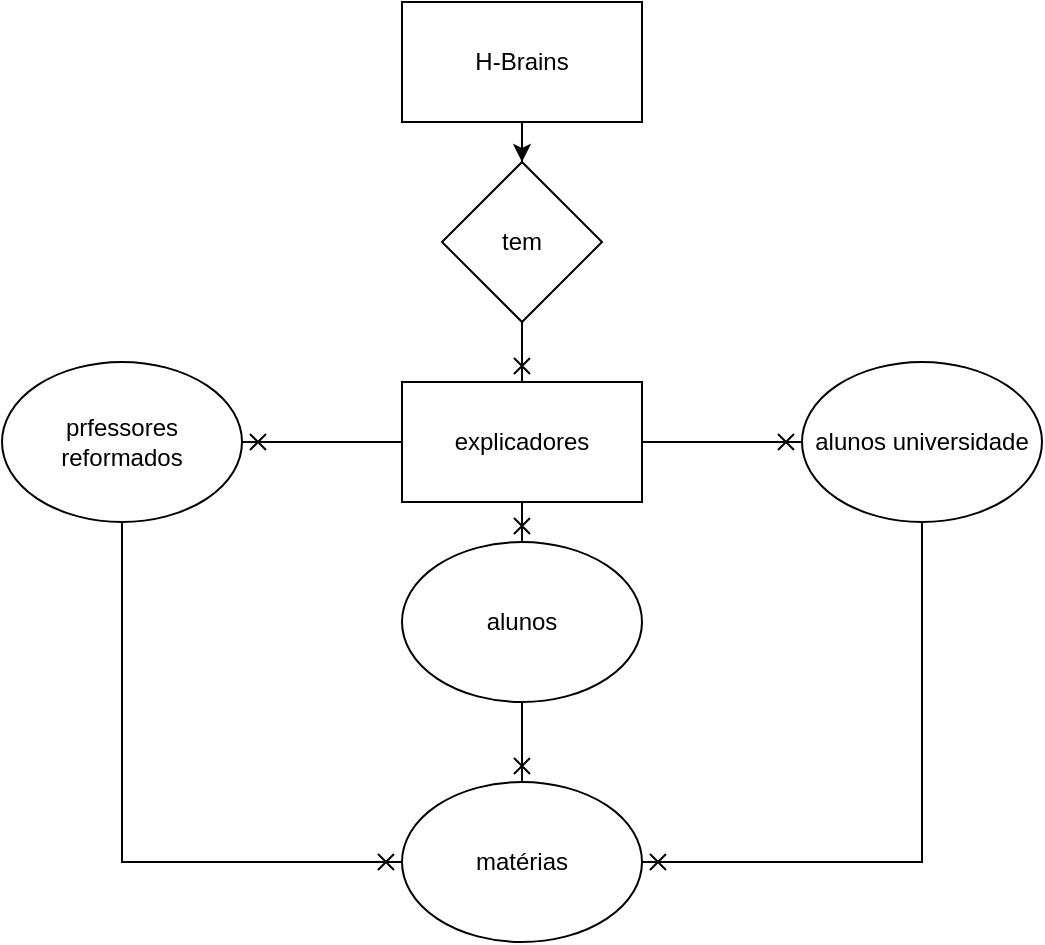 <mxfile version="14.4.3" type="device"><diagram id="c2PPpe4NEt3yvr94XO0L" name="Página-1"><mxGraphModel dx="790" dy="534" grid="1" gridSize="10" guides="1" tooltips="1" connect="1" arrows="1" fold="1" page="1" pageScale="1" pageWidth="827" pageHeight="1169" math="0" shadow="0"><root><mxCell id="0"/><mxCell id="1" parent="0"/><mxCell id="4lgQh6tvZ1FWACkTMjB0-3" value="" style="edgeStyle=orthogonalEdgeStyle;rounded=0;orthogonalLoop=1;jettySize=auto;html=1;" edge="1" parent="1" source="4lgQh6tvZ1FWACkTMjB0-1" target="4lgQh6tvZ1FWACkTMjB0-2"><mxGeometry relative="1" as="geometry"/></mxCell><mxCell id="4lgQh6tvZ1FWACkTMjB0-1" value="H-Brains" style="rounded=0;whiteSpace=wrap;html=1;" vertex="1" parent="1"><mxGeometry x="280" y="20" width="120" height="60" as="geometry"/></mxCell><mxCell id="4lgQh6tvZ1FWACkTMjB0-5" value="" style="edgeStyle=orthogonalEdgeStyle;rounded=0;orthogonalLoop=1;jettySize=auto;html=1;endArrow=cross;endFill=0;" edge="1" parent="1" source="4lgQh6tvZ1FWACkTMjB0-2" target="4lgQh6tvZ1FWACkTMjB0-4"><mxGeometry relative="1" as="geometry"/></mxCell><mxCell id="4lgQh6tvZ1FWACkTMjB0-2" value="tem" style="rhombus;whiteSpace=wrap;html=1;rounded=0;" vertex="1" parent="1"><mxGeometry x="300" y="100" width="80" height="80" as="geometry"/></mxCell><mxCell id="4lgQh6tvZ1FWACkTMjB0-7" value="" style="edgeStyle=orthogonalEdgeStyle;rounded=0;orthogonalLoop=1;jettySize=auto;html=1;endArrow=cross;endFill=0;" edge="1" parent="1" source="4lgQh6tvZ1FWACkTMjB0-4" target="4lgQh6tvZ1FWACkTMjB0-6"><mxGeometry relative="1" as="geometry"/></mxCell><mxCell id="4lgQh6tvZ1FWACkTMjB0-9" value="" style="edgeStyle=orthogonalEdgeStyle;rounded=0;orthogonalLoop=1;jettySize=auto;html=1;endArrow=cross;endFill=0;" edge="1" parent="1" source="4lgQh6tvZ1FWACkTMjB0-4" target="4lgQh6tvZ1FWACkTMjB0-8"><mxGeometry relative="1" as="geometry"/></mxCell><mxCell id="4lgQh6tvZ1FWACkTMjB0-17" value="" style="edgeStyle=orthogonalEdgeStyle;rounded=0;orthogonalLoop=1;jettySize=auto;html=1;endArrow=cross;endFill=0;" edge="1" parent="1" source="4lgQh6tvZ1FWACkTMjB0-4" target="4lgQh6tvZ1FWACkTMjB0-16"><mxGeometry relative="1" as="geometry"/></mxCell><mxCell id="4lgQh6tvZ1FWACkTMjB0-4" value="explicadores" style="whiteSpace=wrap;html=1;rounded=0;" vertex="1" parent="1"><mxGeometry x="280" y="210" width="120" height="60" as="geometry"/></mxCell><mxCell id="4lgQh6tvZ1FWACkTMjB0-15" style="edgeStyle=orthogonalEdgeStyle;rounded=0;orthogonalLoop=1;jettySize=auto;html=1;exitX=0.5;exitY=1;exitDx=0;exitDy=0;entryX=0;entryY=0.5;entryDx=0;entryDy=0;endArrow=cross;endFill=0;" edge="1" parent="1" source="4lgQh6tvZ1FWACkTMjB0-6" target="4lgQh6tvZ1FWACkTMjB0-10"><mxGeometry relative="1" as="geometry"/></mxCell><mxCell id="4lgQh6tvZ1FWACkTMjB0-6" value="prfessores reformados" style="ellipse;whiteSpace=wrap;html=1;rounded=0;" vertex="1" parent="1"><mxGeometry x="80" y="200" width="120" height="80" as="geometry"/></mxCell><mxCell id="4lgQh6tvZ1FWACkTMjB0-14" style="edgeStyle=orthogonalEdgeStyle;rounded=0;orthogonalLoop=1;jettySize=auto;html=1;exitX=0.5;exitY=1;exitDx=0;exitDy=0;entryX=1;entryY=0.5;entryDx=0;entryDy=0;endArrow=cross;endFill=0;" edge="1" parent="1" source="4lgQh6tvZ1FWACkTMjB0-8" target="4lgQh6tvZ1FWACkTMjB0-10"><mxGeometry relative="1" as="geometry"/></mxCell><mxCell id="4lgQh6tvZ1FWACkTMjB0-8" value="alunos universidade" style="ellipse;whiteSpace=wrap;html=1;rounded=0;" vertex="1" parent="1"><mxGeometry x="480" y="200" width="120" height="80" as="geometry"/></mxCell><mxCell id="4lgQh6tvZ1FWACkTMjB0-10" value="matérias" style="ellipse;whiteSpace=wrap;html=1;rounded=0;" vertex="1" parent="1"><mxGeometry x="280" y="410" width="120" height="80" as="geometry"/></mxCell><mxCell id="4lgQh6tvZ1FWACkTMjB0-18" value="" style="edgeStyle=orthogonalEdgeStyle;rounded=0;orthogonalLoop=1;jettySize=auto;html=1;endArrow=cross;endFill=0;" edge="1" parent="1" source="4lgQh6tvZ1FWACkTMjB0-16" target="4lgQh6tvZ1FWACkTMjB0-10"><mxGeometry relative="1" as="geometry"/></mxCell><mxCell id="4lgQh6tvZ1FWACkTMjB0-16" value="alunos" style="ellipse;whiteSpace=wrap;html=1;rounded=0;" vertex="1" parent="1"><mxGeometry x="280" y="290" width="120" height="80" as="geometry"/></mxCell></root></mxGraphModel></diagram></mxfile>
